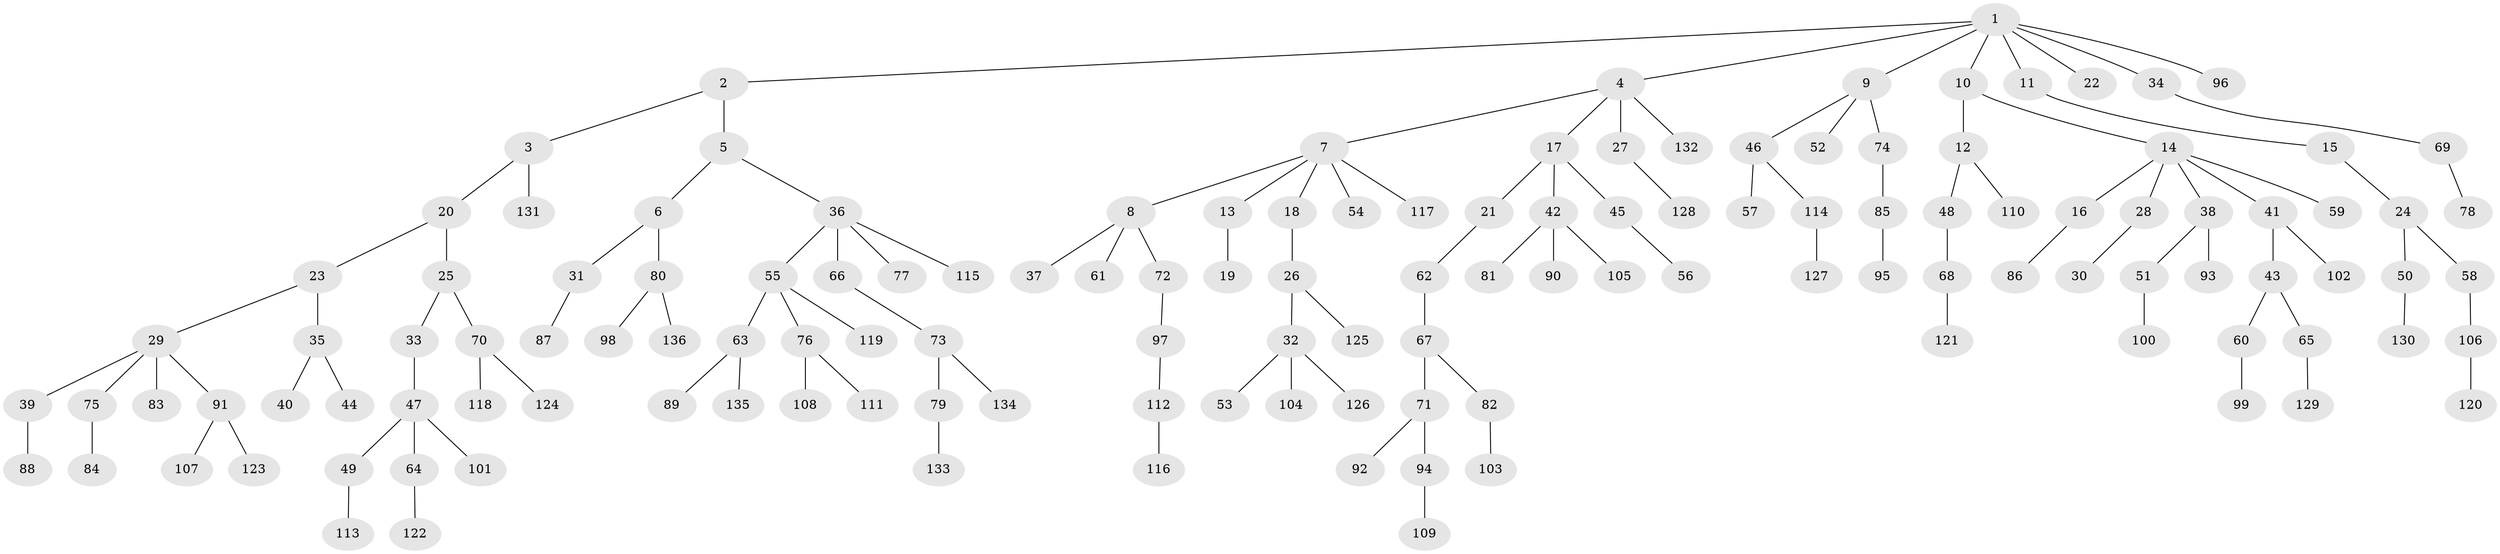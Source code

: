 // coarse degree distribution, {9: 0.020833333333333332, 4: 0.0625, 3: 0.08333333333333333, 2: 0.20833333333333334, 1: 0.5729166666666666, 7: 0.010416666666666666, 6: 0.020833333333333332, 5: 0.020833333333333332}
// Generated by graph-tools (version 1.1) at 2025/52/02/27/25 19:52:12]
// undirected, 136 vertices, 135 edges
graph export_dot {
graph [start="1"]
  node [color=gray90,style=filled];
  1;
  2;
  3;
  4;
  5;
  6;
  7;
  8;
  9;
  10;
  11;
  12;
  13;
  14;
  15;
  16;
  17;
  18;
  19;
  20;
  21;
  22;
  23;
  24;
  25;
  26;
  27;
  28;
  29;
  30;
  31;
  32;
  33;
  34;
  35;
  36;
  37;
  38;
  39;
  40;
  41;
  42;
  43;
  44;
  45;
  46;
  47;
  48;
  49;
  50;
  51;
  52;
  53;
  54;
  55;
  56;
  57;
  58;
  59;
  60;
  61;
  62;
  63;
  64;
  65;
  66;
  67;
  68;
  69;
  70;
  71;
  72;
  73;
  74;
  75;
  76;
  77;
  78;
  79;
  80;
  81;
  82;
  83;
  84;
  85;
  86;
  87;
  88;
  89;
  90;
  91;
  92;
  93;
  94;
  95;
  96;
  97;
  98;
  99;
  100;
  101;
  102;
  103;
  104;
  105;
  106;
  107;
  108;
  109;
  110;
  111;
  112;
  113;
  114;
  115;
  116;
  117;
  118;
  119;
  120;
  121;
  122;
  123;
  124;
  125;
  126;
  127;
  128;
  129;
  130;
  131;
  132;
  133;
  134;
  135;
  136;
  1 -- 2;
  1 -- 4;
  1 -- 9;
  1 -- 10;
  1 -- 11;
  1 -- 22;
  1 -- 34;
  1 -- 96;
  2 -- 3;
  2 -- 5;
  3 -- 20;
  3 -- 131;
  4 -- 7;
  4 -- 17;
  4 -- 27;
  4 -- 132;
  5 -- 6;
  5 -- 36;
  6 -- 31;
  6 -- 80;
  7 -- 8;
  7 -- 13;
  7 -- 18;
  7 -- 54;
  7 -- 117;
  8 -- 37;
  8 -- 61;
  8 -- 72;
  9 -- 46;
  9 -- 52;
  9 -- 74;
  10 -- 12;
  10 -- 14;
  11 -- 15;
  12 -- 48;
  12 -- 110;
  13 -- 19;
  14 -- 16;
  14 -- 28;
  14 -- 38;
  14 -- 41;
  14 -- 59;
  15 -- 24;
  16 -- 86;
  17 -- 21;
  17 -- 42;
  17 -- 45;
  18 -- 26;
  20 -- 23;
  20 -- 25;
  21 -- 62;
  23 -- 29;
  23 -- 35;
  24 -- 50;
  24 -- 58;
  25 -- 33;
  25 -- 70;
  26 -- 32;
  26 -- 125;
  27 -- 128;
  28 -- 30;
  29 -- 39;
  29 -- 75;
  29 -- 83;
  29 -- 91;
  31 -- 87;
  32 -- 53;
  32 -- 104;
  32 -- 126;
  33 -- 47;
  34 -- 69;
  35 -- 40;
  35 -- 44;
  36 -- 55;
  36 -- 66;
  36 -- 77;
  36 -- 115;
  38 -- 51;
  38 -- 93;
  39 -- 88;
  41 -- 43;
  41 -- 102;
  42 -- 81;
  42 -- 90;
  42 -- 105;
  43 -- 60;
  43 -- 65;
  45 -- 56;
  46 -- 57;
  46 -- 114;
  47 -- 49;
  47 -- 64;
  47 -- 101;
  48 -- 68;
  49 -- 113;
  50 -- 130;
  51 -- 100;
  55 -- 63;
  55 -- 76;
  55 -- 119;
  58 -- 106;
  60 -- 99;
  62 -- 67;
  63 -- 89;
  63 -- 135;
  64 -- 122;
  65 -- 129;
  66 -- 73;
  67 -- 71;
  67 -- 82;
  68 -- 121;
  69 -- 78;
  70 -- 118;
  70 -- 124;
  71 -- 92;
  71 -- 94;
  72 -- 97;
  73 -- 79;
  73 -- 134;
  74 -- 85;
  75 -- 84;
  76 -- 108;
  76 -- 111;
  79 -- 133;
  80 -- 98;
  80 -- 136;
  82 -- 103;
  85 -- 95;
  91 -- 107;
  91 -- 123;
  94 -- 109;
  97 -- 112;
  106 -- 120;
  112 -- 116;
  114 -- 127;
}
